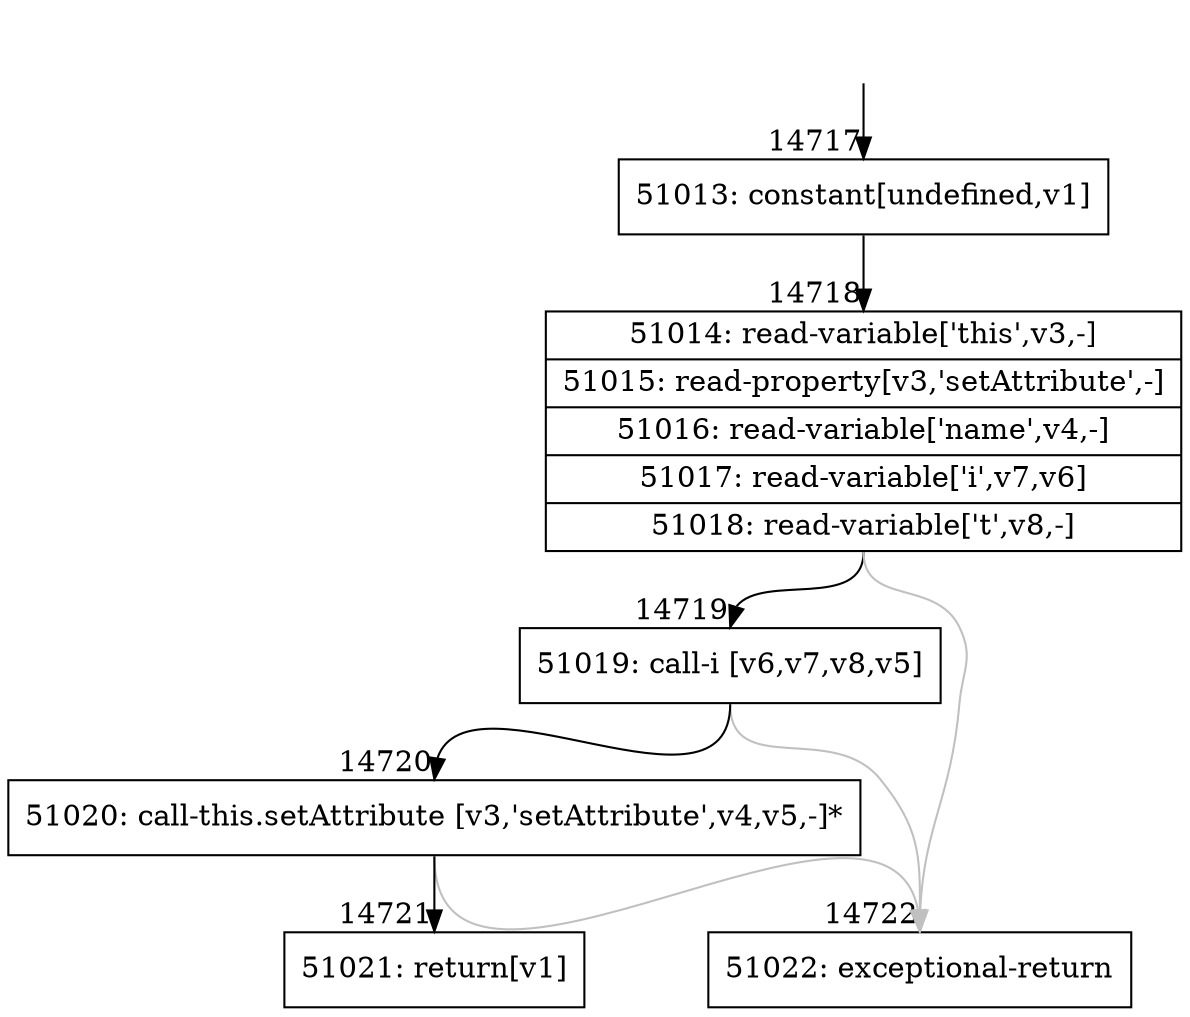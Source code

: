 digraph {
rankdir="TD"
BB_entry1370[shape=none,label=""];
BB_entry1370 -> BB14717 [tailport=s, headport=n, headlabel="    14717"]
BB14717 [shape=record label="{51013: constant[undefined,v1]}" ] 
BB14717 -> BB14718 [tailport=s, headport=n, headlabel="      14718"]
BB14718 [shape=record label="{51014: read-variable['this',v3,-]|51015: read-property[v3,'setAttribute',-]|51016: read-variable['name',v4,-]|51017: read-variable['i',v7,v6]|51018: read-variable['t',v8,-]}" ] 
BB14718 -> BB14719 [tailport=s, headport=n, headlabel="      14719"]
BB14718 -> BB14722 [tailport=s, headport=n, color=gray, headlabel="      14722"]
BB14719 [shape=record label="{51019: call-i [v6,v7,v8,v5]}" ] 
BB14719 -> BB14720 [tailport=s, headport=n, headlabel="      14720"]
BB14719 -> BB14722 [tailport=s, headport=n, color=gray]
BB14720 [shape=record label="{51020: call-this.setAttribute [v3,'setAttribute',v4,v5,-]*}" ] 
BB14720 -> BB14721 [tailport=s, headport=n, headlabel="      14721"]
BB14720 -> BB14722 [tailport=s, headport=n, color=gray]
BB14721 [shape=record label="{51021: return[v1]}" ] 
BB14722 [shape=record label="{51022: exceptional-return}" ] 
//#$~ 8718
}
